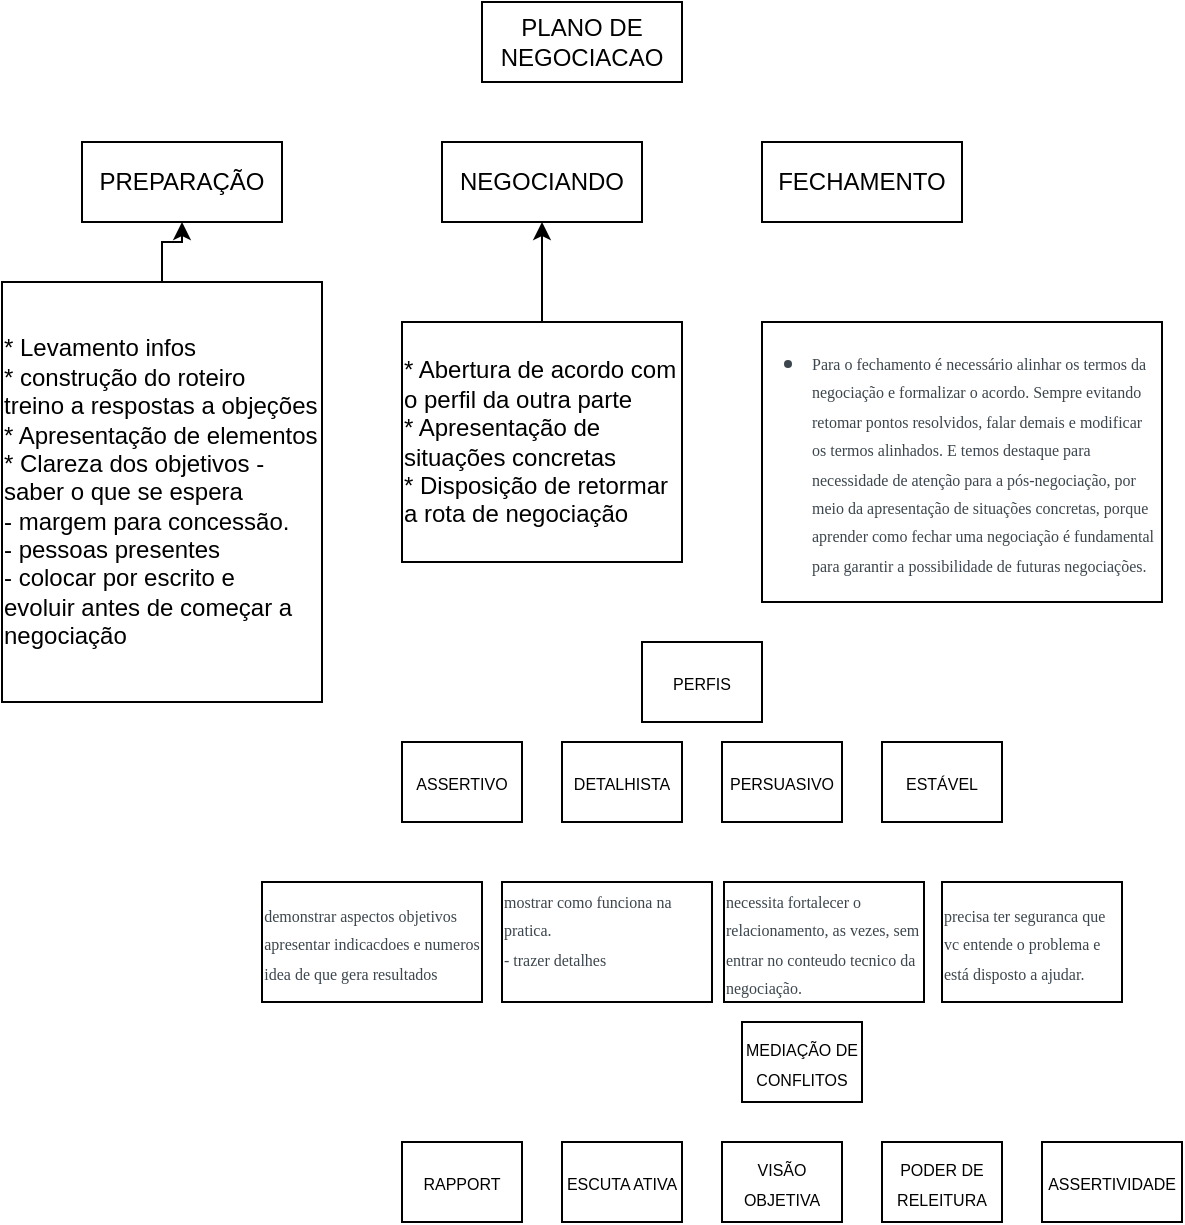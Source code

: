 <mxfile version="20.5.3" type="device"><diagram id="Xo9RbktmNQB9eXq6kS3D" name="Página-1"><mxGraphModel dx="981" dy="548" grid="1" gridSize="10" guides="1" tooltips="1" connect="1" arrows="1" fold="1" page="1" pageScale="1" pageWidth="827" pageHeight="1169" math="0" shadow="0"><root><mxCell id="0"/><mxCell id="1" parent="0"/><mxCell id="K--3WpmMYdP__iO6CEip-1" value="PLANO DE NEGOCIACAO" style="whiteSpace=wrap;html=1;" vertex="1" parent="1"><mxGeometry x="280" y="20" width="100" height="40" as="geometry"/></mxCell><mxCell id="K--3WpmMYdP__iO6CEip-2" value="PREPARAÇÃO" style="whiteSpace=wrap;html=1;" vertex="1" parent="1"><mxGeometry x="80" y="90" width="100" height="40" as="geometry"/></mxCell><mxCell id="K--3WpmMYdP__iO6CEip-3" value="NEGOCIANDO" style="whiteSpace=wrap;html=1;" vertex="1" parent="1"><mxGeometry x="260" y="90" width="100" height="40" as="geometry"/></mxCell><mxCell id="K--3WpmMYdP__iO6CEip-4" value="FECHAMENTO" style="whiteSpace=wrap;html=1;" vertex="1" parent="1"><mxGeometry x="420" y="90" width="100" height="40" as="geometry"/></mxCell><mxCell id="K--3WpmMYdP__iO6CEip-9" value="" style="edgeStyle=orthogonalEdgeStyle;rounded=0;orthogonalLoop=1;jettySize=auto;html=1;" edge="1" parent="1" source="K--3WpmMYdP__iO6CEip-5" target="K--3WpmMYdP__iO6CEip-2"><mxGeometry relative="1" as="geometry"/></mxCell><mxCell id="K--3WpmMYdP__iO6CEip-5" value="&lt;div style=&quot;text-align: left;&quot;&gt;&lt;span style=&quot;background-color: initial;&quot;&gt;* Levamento infos&lt;/span&gt;&lt;/div&gt;&lt;div style=&quot;text-align: left;&quot;&gt;&lt;span style=&quot;background-color: initial;&quot;&gt;* construção do roteiro&lt;/span&gt;&lt;/div&gt;&lt;div style=&quot;text-align: left;&quot;&gt;&lt;span style=&quot;background-color: initial;&quot;&gt;treino a respostas a objeções&lt;/span&gt;&lt;/div&gt;&lt;div style=&quot;text-align: left;&quot;&gt;&lt;span style=&quot;background-color: initial;&quot;&gt;* Apresentação de elementos&lt;/span&gt;&lt;/div&gt;&lt;div style=&quot;text-align: left;&quot;&gt;&lt;span style=&quot;background-color: initial;&quot;&gt;* Clareza dos objetivos - saber o que se espera&lt;/span&gt;&lt;/div&gt;&lt;div style=&quot;text-align: left;&quot;&gt;&lt;span style=&quot;background-color: initial;&quot;&gt;- margem para concessão.&lt;/span&gt;&lt;/div&gt;&lt;div style=&quot;text-align: left;&quot;&gt;&lt;span style=&quot;background-color: initial;&quot;&gt;- pessoas presentes&lt;/span&gt;&lt;/div&gt;&lt;div style=&quot;text-align: left;&quot;&gt;&lt;span style=&quot;background-color: initial;&quot;&gt;- colocar por escrito e&amp;nbsp;&lt;/span&gt;&lt;/div&gt;&lt;div style=&quot;text-align: left;&quot;&gt;&lt;span style=&quot;background-color: initial;&quot;&gt;evoluir antes de começar a negociação&lt;/span&gt;&lt;/div&gt;" style="whiteSpace=wrap;html=1;" vertex="1" parent="1"><mxGeometry x="40" y="160" width="160" height="210" as="geometry"/></mxCell><mxCell id="K--3WpmMYdP__iO6CEip-10" value="&lt;div style=&quot;text-align: left;&quot;&gt;* Abertura de acordo com o perfil da outra parte&lt;/div&gt;&lt;div style=&quot;text-align: left;&quot;&gt;* Apresentação de situações concretas&lt;/div&gt;&lt;div style=&quot;text-align: left;&quot;&gt;* Disposição de retormar a rota de negociação&lt;/div&gt;" style="whiteSpace=wrap;html=1;" vertex="1" parent="1"><mxGeometry x="240" y="180" width="140" height="120" as="geometry"/></mxCell><mxCell id="K--3WpmMYdP__iO6CEip-11" value="" style="edgeStyle=orthogonalEdgeStyle;rounded=0;orthogonalLoop=1;jettySize=auto;html=1;entryX=0.5;entryY=1;entryDx=0;entryDy=0;exitX=0.5;exitY=0;exitDx=0;exitDy=0;" edge="1" parent="1" source="K--3WpmMYdP__iO6CEip-10" target="K--3WpmMYdP__iO6CEip-3"><mxGeometry relative="1" as="geometry"><mxPoint x="140" y="200" as="sourcePoint"/><mxPoint x="140" y="140" as="targetPoint"/></mxGeometry></mxCell><mxCell id="K--3WpmMYdP__iO6CEip-13" value="&lt;div style=&quot;text-align: left;&quot;&gt;&lt;ul style=&quot;margin: 1.5em 0px 1.5em 2em; padding: 0px; box-sizing: border-box; list-style: none; color: rgb(61, 70, 77); font-family: &amp;quot;Source Serif Pro&amp;quot;, serif; background-color: rgb(255, 255, 255);&quot;&gt;&lt;li style=&quot;margin: 0.25em 0px; padding: 0px; box-sizing: border-box; list-style-type: disc;&quot;&gt;&lt;font style=&quot;font-size: 8px;&quot;&gt;Para o fechamento é necessário alinhar os termos da negociação e formalizar o acordo. Sempre evitando retomar pontos resolvidos, falar demais e modificar os termos alinhados. E temos destaque para necessidade de atenção para a pós-negociação, por meio da apresentação de situações concretas, porque aprender como fechar uma negociação é fundamental para garantir a possibilidade de futuras negociações.&lt;/font&gt;&lt;/li&gt;&lt;/ul&gt;&lt;/div&gt;" style="whiteSpace=wrap;html=1;" vertex="1" parent="1"><mxGeometry x="420" y="180" width="200" height="140" as="geometry"/></mxCell><mxCell id="K--3WpmMYdP__iO6CEip-14" value="&lt;div style=&quot;text-align: left;&quot;&gt;&lt;font style=&quot;font-size: 8px;&quot; face=&quot;Source Serif Pro, serif&quot; color=&quot;#3d464d&quot;&gt;demonstrar aspectos objetivos&lt;/font&gt;&lt;/div&gt;&lt;div style=&quot;text-align: left;&quot;&gt;&lt;font style=&quot;font-size: 8px;&quot; face=&quot;Source Serif Pro, serif&quot; color=&quot;#3d464d&quot;&gt;apresentar indicacdoes e numeros&lt;/font&gt;&lt;/div&gt;&lt;div style=&quot;text-align: left;&quot;&gt;&lt;font style=&quot;font-size: 8px;&quot; face=&quot;Source Serif Pro, serif&quot; color=&quot;#3d464d&quot;&gt;idea de que gera resultados&lt;/font&gt;&lt;/div&gt;" style="whiteSpace=wrap;html=1;" vertex="1" parent="1"><mxGeometry x="170" y="460" width="110" height="60" as="geometry"/></mxCell><mxCell id="K--3WpmMYdP__iO6CEip-15" value="&lt;span style=&quot;font-size: 8px;&quot;&gt;PERFIS&lt;/span&gt;" style="whiteSpace=wrap;html=1;" vertex="1" parent="1"><mxGeometry x="360" y="340" width="60" height="40" as="geometry"/></mxCell><mxCell id="K--3WpmMYdP__iO6CEip-16" value="&lt;span style=&quot;font-size: 8px;&quot;&gt;ASSERTIVO&lt;/span&gt;" style="whiteSpace=wrap;html=1;" vertex="1" parent="1"><mxGeometry x="240" y="390" width="60" height="40" as="geometry"/></mxCell><mxCell id="K--3WpmMYdP__iO6CEip-17" value="&lt;span style=&quot;font-size: 8px;&quot;&gt;DETALHISTA&lt;/span&gt;" style="whiteSpace=wrap;html=1;" vertex="1" parent="1"><mxGeometry x="320" y="390" width="60" height="40" as="geometry"/></mxCell><mxCell id="K--3WpmMYdP__iO6CEip-18" value="&lt;span style=&quot;font-size: 8px;&quot;&gt;PERSUASIVO&lt;/span&gt;" style="whiteSpace=wrap;html=1;" vertex="1" parent="1"><mxGeometry x="400" y="390" width="60" height="40" as="geometry"/></mxCell><mxCell id="K--3WpmMYdP__iO6CEip-19" value="&lt;span style=&quot;font-size: 8px;&quot;&gt;ESTÁVEL&lt;/span&gt;" style="whiteSpace=wrap;html=1;" vertex="1" parent="1"><mxGeometry x="480" y="390" width="60" height="40" as="geometry"/></mxCell><mxCell id="K--3WpmMYdP__iO6CEip-22" value="&lt;span style=&quot;font-size: 8px;&quot;&gt;MEDIAÇÃO DE CONFLITOS&lt;/span&gt;" style="whiteSpace=wrap;html=1;" vertex="1" parent="1"><mxGeometry x="410" y="530" width="60" height="40" as="geometry"/></mxCell><mxCell id="K--3WpmMYdP__iO6CEip-23" value="&lt;span style=&quot;font-size: 8px;&quot;&gt;RAPPORT&lt;/span&gt;" style="whiteSpace=wrap;html=1;" vertex="1" parent="1"><mxGeometry x="240" y="590" width="60" height="40" as="geometry"/></mxCell><mxCell id="K--3WpmMYdP__iO6CEip-24" value="&lt;span style=&quot;font-size: 8px;&quot;&gt;ESCUTA ATIVA&lt;/span&gt;" style="whiteSpace=wrap;html=1;" vertex="1" parent="1"><mxGeometry x="320" y="590" width="60" height="40" as="geometry"/></mxCell><mxCell id="K--3WpmMYdP__iO6CEip-25" value="&lt;span style=&quot;font-size: 8px;&quot;&gt;VISÃO OBJETIVA&lt;/span&gt;" style="whiteSpace=wrap;html=1;" vertex="1" parent="1"><mxGeometry x="400" y="590" width="60" height="40" as="geometry"/></mxCell><mxCell id="K--3WpmMYdP__iO6CEip-26" value="&lt;span style=&quot;font-size: 8px;&quot;&gt;PODER DE RELEITURA&lt;/span&gt;" style="whiteSpace=wrap;html=1;" vertex="1" parent="1"><mxGeometry x="480" y="590" width="60" height="40" as="geometry"/></mxCell><mxCell id="K--3WpmMYdP__iO6CEip-27" value="&lt;span style=&quot;font-size: 8px;&quot;&gt;ASSERTIVIDADE&lt;/span&gt;" style="whiteSpace=wrap;html=1;" vertex="1" parent="1"><mxGeometry x="560" y="590" width="70" height="40" as="geometry"/></mxCell><mxCell id="K--3WpmMYdP__iO6CEip-28" value="&lt;div style=&quot;text-align: left;&quot;&gt;&lt;font face=&quot;Source Serif Pro, serif&quot; color=&quot;#3d464d&quot;&gt;&lt;span style=&quot;font-size: 8px;&quot;&gt;mostrar como funciona na pratica.&lt;/span&gt;&lt;/font&gt;&lt;/div&gt;&lt;div style=&quot;text-align: left;&quot;&gt;&lt;font face=&quot;Source Serif Pro, serif&quot; color=&quot;#3d464d&quot;&gt;&lt;span style=&quot;font-size: 8px;&quot;&gt;- trazer detalhes&lt;/span&gt;&lt;/font&gt;&lt;/div&gt;&lt;div style=&quot;text-align: left;&quot;&gt;&lt;font face=&quot;Source Serif Pro, serif&quot; color=&quot;#3d464d&quot;&gt;&lt;span style=&quot;font-size: 8px;&quot;&gt;&lt;br&gt;&lt;/span&gt;&lt;/font&gt;&lt;/div&gt;" style="whiteSpace=wrap;html=1;" vertex="1" parent="1"><mxGeometry x="290" y="460" width="105" height="60" as="geometry"/></mxCell><mxCell id="K--3WpmMYdP__iO6CEip-30" value="&lt;div style=&quot;text-align: left;&quot;&gt;&lt;font face=&quot;Source Serif Pro, serif&quot; color=&quot;#3d464d&quot;&gt;&lt;span style=&quot;font-size: 8px;&quot;&gt;necessita fortalecer o relacionamento, as vezes, sem entrar no conteudo tecnico da negociação.&lt;/span&gt;&lt;/font&gt;&lt;/div&gt;" style="whiteSpace=wrap;html=1;" vertex="1" parent="1"><mxGeometry x="401" y="460" width="100" height="60" as="geometry"/></mxCell><mxCell id="K--3WpmMYdP__iO6CEip-31" value="&lt;div style=&quot;text-align: left;&quot;&gt;&lt;font face=&quot;Source Serif Pro, serif&quot; color=&quot;#3d464d&quot;&gt;&lt;span style=&quot;font-size: 8px;&quot;&gt;precisa ter seguranca que vc entende o problema e está disposto a ajudar.&lt;/span&gt;&lt;/font&gt;&lt;/div&gt;" style="whiteSpace=wrap;html=1;" vertex="1" parent="1"><mxGeometry x="510" y="460" width="90" height="60" as="geometry"/></mxCell></root></mxGraphModel></diagram></mxfile>